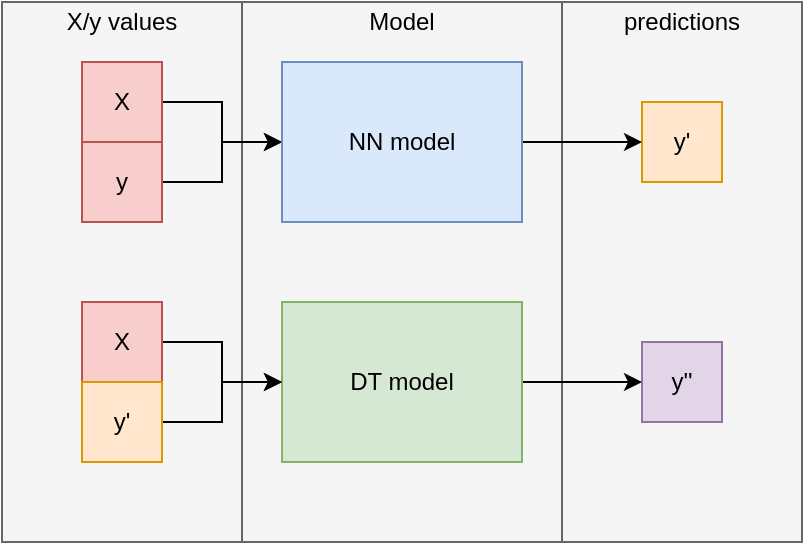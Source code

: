 <mxfile version="14.8.4" type="device"><diagram id="tFZ0uWxYTEGRZMSjJpBb" name="Page-1"><mxGraphModel dx="1185" dy="588" grid="1" gridSize="10" guides="1" tooltips="1" connect="1" arrows="1" fold="1" page="1" pageScale="1" pageWidth="827" pageHeight="1169" math="0" shadow="0"><root><mxCell id="0"/><mxCell id="1" parent="0"/><mxCell id="v17eRg8yKQ09QfbXzyiY-71" value="" style="rounded=0;whiteSpace=wrap;html=1;fillColor=#f5f5f5;strokeColor=#666666;fontColor=#333333;" vertex="1" parent="1"><mxGeometry x="480" y="50" width="120" height="270" as="geometry"/></mxCell><mxCell id="v17eRg8yKQ09QfbXzyiY-69" value="" style="rounded=0;whiteSpace=wrap;html=1;fillColor=#f5f5f5;strokeColor=#666666;fontColor=#333333;" vertex="1" parent="1"><mxGeometry x="320" y="50" width="160" height="270" as="geometry"/></mxCell><mxCell id="v17eRg8yKQ09QfbXzyiY-67" value="" style="rounded=0;whiteSpace=wrap;html=1;fillColor=#f5f5f5;strokeColor=#666666;fontColor=#333333;" vertex="1" parent="1"><mxGeometry x="200" y="50" width="120" height="270" as="geometry"/></mxCell><mxCell id="v17eRg8yKQ09QfbXzyiY-54" value="y''" style="whiteSpace=wrap;html=1;aspect=fixed;fillColor=#e1d5e7;strokeColor=#9673a6;" vertex="1" parent="1"><mxGeometry x="520" y="220" width="40" height="40" as="geometry"/></mxCell><mxCell id="v17eRg8yKQ09QfbXzyiY-53" value="y'" style="whiteSpace=wrap;html=1;aspect=fixed;fillColor=#ffe6cc;strokeColor=#d79b00;" vertex="1" parent="1"><mxGeometry x="520" y="100" width="40" height="40" as="geometry"/></mxCell><mxCell id="v17eRg8yKQ09QfbXzyiY-73" value="" style="edgeStyle=orthogonalEdgeStyle;rounded=0;orthogonalLoop=1;jettySize=auto;html=1;entryX=0;entryY=0.5;entryDx=0;entryDy=0;" edge="1" parent="1" source="v17eRg8yKQ09QfbXzyiY-58" target="v17eRg8yKQ09QfbXzyiY-60"><mxGeometry relative="1" as="geometry"/></mxCell><mxCell id="v17eRg8yKQ09QfbXzyiY-58" value="X" style="rounded=0;whiteSpace=wrap;html=1;fillColor=#f8cecc;strokeColor=#b85450;" vertex="1" parent="1"><mxGeometry x="240" y="80" width="40" height="40" as="geometry"/></mxCell><mxCell id="v17eRg8yKQ09QfbXzyiY-74" value="" style="edgeStyle=orthogonalEdgeStyle;rounded=0;orthogonalLoop=1;jettySize=auto;html=1;" edge="1" parent="1" source="v17eRg8yKQ09QfbXzyiY-59" target="v17eRg8yKQ09QfbXzyiY-60"><mxGeometry relative="1" as="geometry"/></mxCell><mxCell id="v17eRg8yKQ09QfbXzyiY-59" value="y" style="rounded=0;whiteSpace=wrap;html=1;fillColor=#f8cecc;strokeColor=#b85450;" vertex="1" parent="1"><mxGeometry x="240" y="120" width="40" height="40" as="geometry"/></mxCell><mxCell id="v17eRg8yKQ09QfbXzyiY-61" value="" style="edgeStyle=orthogonalEdgeStyle;rounded=0;orthogonalLoop=1;jettySize=auto;html=1;" edge="1" parent="1" source="v17eRg8yKQ09QfbXzyiY-60" target="v17eRg8yKQ09QfbXzyiY-53"><mxGeometry relative="1" as="geometry"/></mxCell><mxCell id="v17eRg8yKQ09QfbXzyiY-60" value="NN model" style="rounded=0;whiteSpace=wrap;html=1;fillColor=#dae8fc;strokeColor=#6c8ebf;" vertex="1" parent="1"><mxGeometry x="340" y="80" width="120" height="80" as="geometry"/></mxCell><mxCell id="v17eRg8yKQ09QfbXzyiY-66" value="" style="edgeStyle=orthogonalEdgeStyle;rounded=0;orthogonalLoop=1;jettySize=auto;html=1;" edge="1" parent="1" source="v17eRg8yKQ09QfbXzyiY-62" target="v17eRg8yKQ09QfbXzyiY-54"><mxGeometry relative="1" as="geometry"/></mxCell><mxCell id="v17eRg8yKQ09QfbXzyiY-62" value="DT model" style="rounded=0;whiteSpace=wrap;html=1;fillColor=#d5e8d4;strokeColor=#82b366;" vertex="1" parent="1"><mxGeometry x="340" y="200" width="120" height="80" as="geometry"/></mxCell><mxCell id="v17eRg8yKQ09QfbXzyiY-75" value="" style="edgeStyle=orthogonalEdgeStyle;rounded=0;orthogonalLoop=1;jettySize=auto;html=1;" edge="1" parent="1" source="v17eRg8yKQ09QfbXzyiY-63" target="v17eRg8yKQ09QfbXzyiY-62"><mxGeometry relative="1" as="geometry"/></mxCell><mxCell id="v17eRg8yKQ09QfbXzyiY-63" value="X" style="rounded=0;whiteSpace=wrap;html=1;fillColor=#f8cecc;strokeColor=#b85450;" vertex="1" parent="1"><mxGeometry x="240" y="200" width="40" height="40" as="geometry"/></mxCell><mxCell id="v17eRg8yKQ09QfbXzyiY-76" value="" style="edgeStyle=orthogonalEdgeStyle;rounded=0;orthogonalLoop=1;jettySize=auto;html=1;" edge="1" parent="1" source="v17eRg8yKQ09QfbXzyiY-65" target="v17eRg8yKQ09QfbXzyiY-62"><mxGeometry relative="1" as="geometry"/></mxCell><mxCell id="v17eRg8yKQ09QfbXzyiY-65" value="y'" style="whiteSpace=wrap;html=1;aspect=fixed;fillColor=#ffe6cc;strokeColor=#d79b00;" vertex="1" parent="1"><mxGeometry x="240" y="240" width="40" height="40" as="geometry"/></mxCell><mxCell id="v17eRg8yKQ09QfbXzyiY-68" value="X/y values" style="text;html=1;strokeColor=none;fillColor=none;align=center;verticalAlign=middle;whiteSpace=wrap;rounded=0;" vertex="1" parent="1"><mxGeometry x="220" y="50" width="80" height="20" as="geometry"/></mxCell><mxCell id="v17eRg8yKQ09QfbXzyiY-70" value="Model" style="text;html=1;strokeColor=none;fillColor=none;align=center;verticalAlign=middle;whiteSpace=wrap;rounded=0;" vertex="1" parent="1"><mxGeometry x="380" y="50" width="40" height="20" as="geometry"/></mxCell><mxCell id="v17eRg8yKQ09QfbXzyiY-72" value="predictions" style="text;html=1;strokeColor=none;fillColor=none;align=center;verticalAlign=middle;whiteSpace=wrap;rounded=0;" vertex="1" parent="1"><mxGeometry x="505" y="50" width="70" height="20" as="geometry"/></mxCell></root></mxGraphModel></diagram></mxfile>